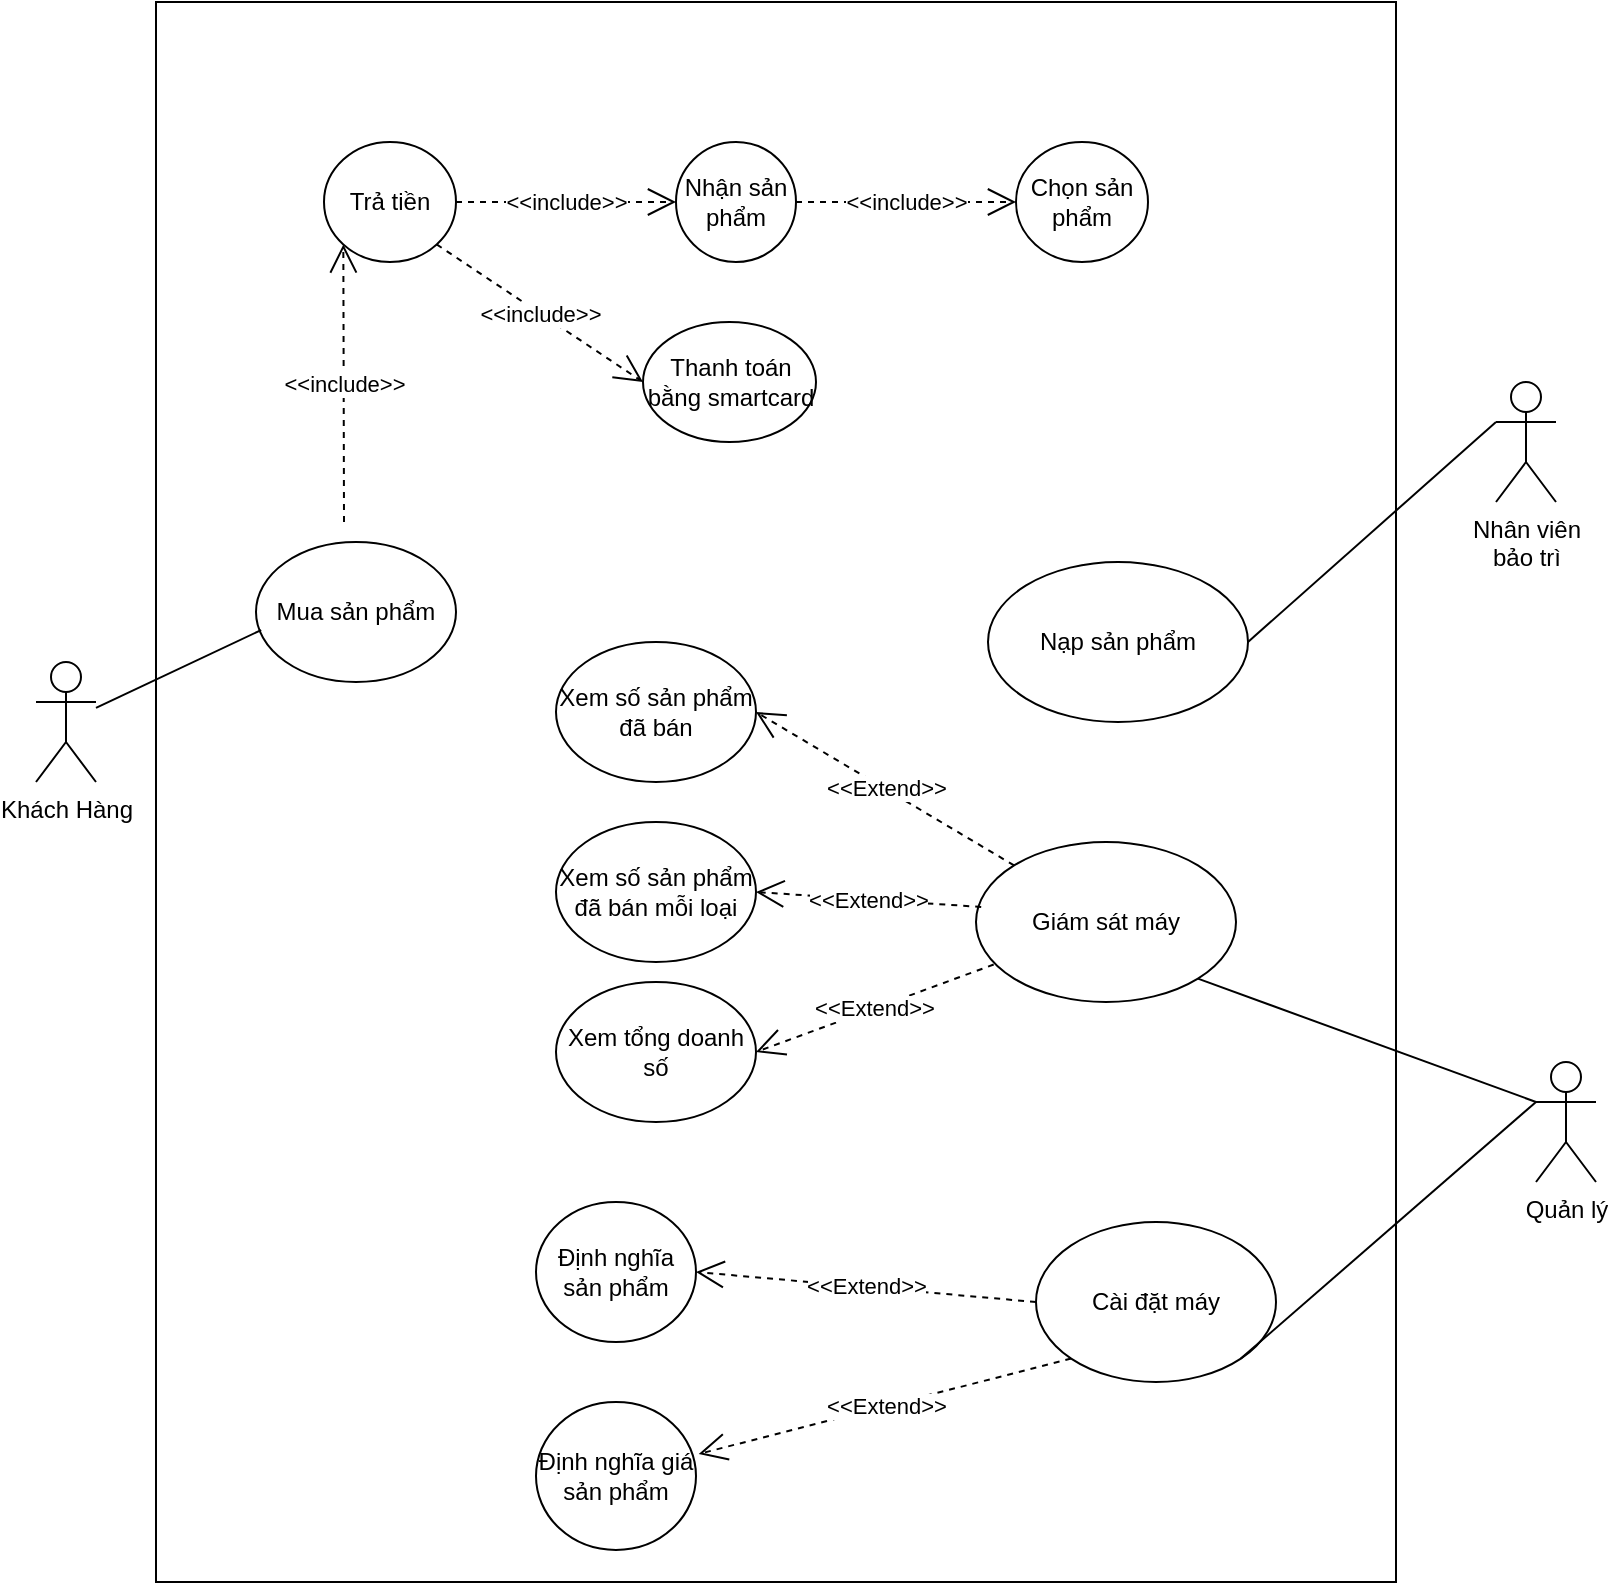 <mxfile version="20.8.20" type="github">
  <diagram name="Trang-1" id="1fvKQeITgAMp1NTGySb4">
    <mxGraphModel dx="2171" dy="2413" grid="1" gridSize="10" guides="1" tooltips="1" connect="1" arrows="1" fold="1" page="1" pageScale="1" pageWidth="827" pageHeight="1169" math="0" shadow="0">
      <root>
        <mxCell id="0" />
        <mxCell id="1" parent="0" />
        <mxCell id="is1j8jJFaSuD51MKp72F-58" value="" style="rounded=0;whiteSpace=wrap;html=1;" vertex="1" parent="1">
          <mxGeometry x="107" y="-1130" width="620" height="790" as="geometry" />
        </mxCell>
        <mxCell id="is1j8jJFaSuD51MKp72F-59" value="Khách Hàng" style="shape=umlActor;verticalLabelPosition=bottom;verticalAlign=top;html=1;outlineConnect=0;" vertex="1" parent="1">
          <mxGeometry x="47" y="-800" width="30" height="60" as="geometry" />
        </mxCell>
        <mxCell id="is1j8jJFaSuD51MKp72F-60" value="Nhân viên&lt;br&gt;bảo trì" style="shape=umlActor;verticalLabelPosition=bottom;verticalAlign=top;html=1;outlineConnect=0;" vertex="1" parent="1">
          <mxGeometry x="777" y="-940" width="30" height="60" as="geometry" />
        </mxCell>
        <mxCell id="is1j8jJFaSuD51MKp72F-61" value="Mua sản phẩm" style="ellipse;whiteSpace=wrap;html=1;" vertex="1" parent="1">
          <mxGeometry x="157" y="-860" width="100" height="70" as="geometry" />
        </mxCell>
        <mxCell id="is1j8jJFaSuD51MKp72F-62" value="Nạp sản phẩm" style="ellipse;whiteSpace=wrap;html=1;" vertex="1" parent="1">
          <mxGeometry x="523" y="-850" width="130" height="80" as="geometry" />
        </mxCell>
        <mxCell id="is1j8jJFaSuD51MKp72F-63" value="Giám sát máy" style="ellipse;whiteSpace=wrap;html=1;" vertex="1" parent="1">
          <mxGeometry x="517" y="-710" width="130" height="80" as="geometry" />
        </mxCell>
        <mxCell id="is1j8jJFaSuD51MKp72F-64" value="Cài đặt máy" style="ellipse;whiteSpace=wrap;html=1;" vertex="1" parent="1">
          <mxGeometry x="547" y="-520" width="120" height="80" as="geometry" />
        </mxCell>
        <mxCell id="is1j8jJFaSuD51MKp72F-65" value="Nhận sản phẩm" style="ellipse;whiteSpace=wrap;html=1;" vertex="1" parent="1">
          <mxGeometry x="367" y="-1060" width="60" height="60" as="geometry" />
        </mxCell>
        <mxCell id="is1j8jJFaSuD51MKp72F-66" value="Chọn sản phẩm" style="ellipse;whiteSpace=wrap;html=1;" vertex="1" parent="1">
          <mxGeometry x="537" y="-1060" width="66" height="60" as="geometry" />
        </mxCell>
        <mxCell id="is1j8jJFaSuD51MKp72F-67" value="Trả tiền" style="ellipse;whiteSpace=wrap;html=1;" vertex="1" parent="1">
          <mxGeometry x="191" y="-1060" width="66" height="60" as="geometry" />
        </mxCell>
        <mxCell id="is1j8jJFaSuD51MKp72F-68" value="" style="endArrow=none;html=1;rounded=0;entryX=0;entryY=0.333;entryDx=0;entryDy=0;entryPerimeter=0;exitX=1;exitY=0.5;exitDx=0;exitDy=0;" edge="1" parent="1" source="is1j8jJFaSuD51MKp72F-62" target="is1j8jJFaSuD51MKp72F-60">
          <mxGeometry width="50" height="50" relative="1" as="geometry">
            <mxPoint x="677" y="-850" as="sourcePoint" />
            <mxPoint x="727" y="-900" as="targetPoint" />
          </mxGeometry>
        </mxCell>
        <mxCell id="is1j8jJFaSuD51MKp72F-69" value="&amp;lt;&amp;lt;include&amp;gt;&amp;gt;" style="endArrow=open;endSize=12;dashed=1;html=1;rounded=0;entryX=0;entryY=1;entryDx=0;entryDy=0;" edge="1" parent="1" target="is1j8jJFaSuD51MKp72F-67">
          <mxGeometry x="-0.008" width="160" relative="1" as="geometry">
            <mxPoint x="201" y="-870" as="sourcePoint" />
            <mxPoint x="407" y="-840" as="targetPoint" />
            <mxPoint as="offset" />
          </mxGeometry>
        </mxCell>
        <mxCell id="is1j8jJFaSuD51MKp72F-70" value="&amp;lt;&amp;lt;include&amp;gt;&amp;gt;" style="endArrow=open;endSize=12;dashed=1;html=1;rounded=0;exitX=1;exitY=0.5;exitDx=0;exitDy=0;" edge="1" parent="1" source="is1j8jJFaSuD51MKp72F-67" target="is1j8jJFaSuD51MKp72F-65">
          <mxGeometry width="160" relative="1" as="geometry">
            <mxPoint x="356" y="-930" as="sourcePoint" />
            <mxPoint x="431" y="-959" as="targetPoint" />
          </mxGeometry>
        </mxCell>
        <mxCell id="is1j8jJFaSuD51MKp72F-71" value="&amp;lt;&amp;lt;include&amp;gt;&amp;gt;" style="endArrow=open;endSize=12;dashed=1;html=1;rounded=0;exitX=1;exitY=0.5;exitDx=0;exitDy=0;entryX=0;entryY=0.5;entryDx=0;entryDy=0;" edge="1" parent="1" source="is1j8jJFaSuD51MKp72F-65" target="is1j8jJFaSuD51MKp72F-66">
          <mxGeometry width="160" relative="1" as="geometry">
            <mxPoint x="373" y="-911" as="sourcePoint" />
            <mxPoint x="398" y="-991" as="targetPoint" />
          </mxGeometry>
        </mxCell>
        <mxCell id="is1j8jJFaSuD51MKp72F-72" value="" style="endArrow=none;html=1;rounded=0;entryX=0.026;entryY=0.629;entryDx=0;entryDy=0;entryPerimeter=0;" edge="1" parent="1" source="is1j8jJFaSuD51MKp72F-59" target="is1j8jJFaSuD51MKp72F-61">
          <mxGeometry width="50" height="50" relative="1" as="geometry">
            <mxPoint x="277" y="-650" as="sourcePoint" />
            <mxPoint x="327" y="-700" as="targetPoint" />
          </mxGeometry>
        </mxCell>
        <mxCell id="is1j8jJFaSuD51MKp72F-73" value="&amp;lt;&amp;lt;Extend&amp;gt;&amp;gt;" style="endArrow=open;endSize=12;dashed=1;html=1;rounded=0;exitX=0;exitY=0.5;exitDx=0;exitDy=0;entryX=1;entryY=0.5;entryDx=0;entryDy=0;" edge="1" parent="1" source="is1j8jJFaSuD51MKp72F-64" target="is1j8jJFaSuD51MKp72F-74">
          <mxGeometry width="160" relative="1" as="geometry">
            <mxPoint x="537" y="-561" as="sourcePoint" />
            <mxPoint x="542.287" y="-650.351" as="targetPoint" />
          </mxGeometry>
        </mxCell>
        <mxCell id="is1j8jJFaSuD51MKp72F-74" value="Định nghĩa sản phẩm" style="ellipse;whiteSpace=wrap;html=1;" vertex="1" parent="1">
          <mxGeometry x="297" y="-530" width="80" height="70" as="geometry" />
        </mxCell>
        <mxCell id="is1j8jJFaSuD51MKp72F-75" value="Định nghĩa giá sản phẩm" style="ellipse;whiteSpace=wrap;html=1;" vertex="1" parent="1">
          <mxGeometry x="297" y="-430" width="80" height="74" as="geometry" />
        </mxCell>
        <mxCell id="is1j8jJFaSuD51MKp72F-76" value="&amp;lt;&amp;lt;Extend&amp;gt;&amp;gt;" style="endArrow=open;endSize=12;dashed=1;html=1;rounded=0;exitX=0;exitY=1;exitDx=0;exitDy=0;entryX=1.017;entryY=0.351;entryDx=0;entryDy=0;entryPerimeter=0;" edge="1" parent="1" source="is1j8jJFaSuD51MKp72F-64" target="is1j8jJFaSuD51MKp72F-75">
          <mxGeometry width="160" relative="1" as="geometry">
            <mxPoint x="565" y="-548" as="sourcePoint" />
            <mxPoint x="475" y="-607" as="targetPoint" />
          </mxGeometry>
        </mxCell>
        <mxCell id="is1j8jJFaSuD51MKp72F-77" value="Quản lý" style="shape=umlActor;verticalLabelPosition=bottom;verticalAlign=top;html=1;outlineConnect=0;" vertex="1" parent="1">
          <mxGeometry x="797" y="-600" width="30" height="60" as="geometry" />
        </mxCell>
        <mxCell id="is1j8jJFaSuD51MKp72F-78" value="" style="endArrow=none;html=1;rounded=0;exitX=1;exitY=1;exitDx=0;exitDy=0;" edge="1" parent="1" source="is1j8jJFaSuD51MKp72F-64">
          <mxGeometry width="50" height="50" relative="1" as="geometry">
            <mxPoint x="660" y="-547" as="sourcePoint" />
            <mxPoint x="797" y="-580" as="targetPoint" />
          </mxGeometry>
        </mxCell>
        <mxCell id="is1j8jJFaSuD51MKp72F-79" value="" style="endArrow=none;html=1;rounded=0;entryX=0;entryY=0.333;entryDx=0;entryDy=0;entryPerimeter=0;exitX=1;exitY=1;exitDx=0;exitDy=0;" edge="1" parent="1" source="is1j8jJFaSuD51MKp72F-63" target="is1j8jJFaSuD51MKp72F-77">
          <mxGeometry width="50" height="50" relative="1" as="geometry">
            <mxPoint x="647" y="-662" as="sourcePoint" />
            <mxPoint x="815" y="-720" as="targetPoint" />
          </mxGeometry>
        </mxCell>
        <mxCell id="is1j8jJFaSuD51MKp72F-80" value="&amp;lt;&amp;lt;Extend&amp;gt;&amp;gt;" style="endArrow=open;endSize=12;dashed=1;html=1;rounded=0;exitX=0.02;exitY=0.406;exitDx=0;exitDy=0;entryX=1;entryY=0.5;entryDx=0;entryDy=0;exitPerimeter=0;" edge="1" parent="1" source="is1j8jJFaSuD51MKp72F-63" target="is1j8jJFaSuD51MKp72F-82">
          <mxGeometry width="160" relative="1" as="geometry">
            <mxPoint x="517" y="-672" as="sourcePoint" />
            <mxPoint x="427" y="-668" as="targetPoint" />
          </mxGeometry>
        </mxCell>
        <mxCell id="is1j8jJFaSuD51MKp72F-81" value="Xem số sản phẩm đã bán" style="ellipse;whiteSpace=wrap;html=1;" vertex="1" parent="1">
          <mxGeometry x="307" y="-810" width="100" height="70" as="geometry" />
        </mxCell>
        <mxCell id="is1j8jJFaSuD51MKp72F-82" value="Xem số sản phẩm đã bán mỗi loại" style="ellipse;whiteSpace=wrap;html=1;" vertex="1" parent="1">
          <mxGeometry x="307" y="-720" width="100" height="70" as="geometry" />
        </mxCell>
        <mxCell id="is1j8jJFaSuD51MKp72F-83" value="Xem tổng doanh số" style="ellipse;whiteSpace=wrap;html=1;" vertex="1" parent="1">
          <mxGeometry x="307" y="-640" width="100" height="70" as="geometry" />
        </mxCell>
        <mxCell id="is1j8jJFaSuD51MKp72F-84" value="&amp;lt;&amp;lt;Extend&amp;gt;&amp;gt;" style="endArrow=open;endSize=12;dashed=1;html=1;rounded=0;exitX=0.068;exitY=0.766;exitDx=0;exitDy=0;entryX=1;entryY=0.5;entryDx=0;entryDy=0;exitPerimeter=0;" edge="1" parent="1" source="is1j8jJFaSuD51MKp72F-63" target="is1j8jJFaSuD51MKp72F-83">
          <mxGeometry x="0.006" width="160" relative="1" as="geometry">
            <mxPoint x="527" y="-662" as="sourcePoint" />
            <mxPoint x="417" y="-675" as="targetPoint" />
            <mxPoint as="offset" />
          </mxGeometry>
        </mxCell>
        <mxCell id="is1j8jJFaSuD51MKp72F-85" value="&amp;lt;&amp;lt;Extend&amp;gt;&amp;gt;" style="endArrow=open;endSize=12;dashed=1;html=1;rounded=0;exitX=0;exitY=0;exitDx=0;exitDy=0;entryX=1;entryY=0.5;entryDx=0;entryDy=0;" edge="1" parent="1" source="is1j8jJFaSuD51MKp72F-63" target="is1j8jJFaSuD51MKp72F-81">
          <mxGeometry width="160" relative="1" as="geometry">
            <mxPoint x="546" y="-777" as="sourcePoint" />
            <mxPoint x="417" y="-740" as="targetPoint" />
          </mxGeometry>
        </mxCell>
        <mxCell id="is1j8jJFaSuD51MKp72F-86" value="&amp;lt;&amp;lt;include&amp;gt;&amp;gt;" style="endArrow=open;endSize=12;dashed=1;html=1;rounded=0;exitX=1;exitY=1;exitDx=0;exitDy=0;entryX=0;entryY=0.5;entryDx=0;entryDy=0;" edge="1" parent="1" source="is1j8jJFaSuD51MKp72F-67" target="is1j8jJFaSuD51MKp72F-87">
          <mxGeometry width="160" relative="1" as="geometry">
            <mxPoint x="257" y="-790" as="sourcePoint" />
            <mxPoint x="417" y="-790" as="targetPoint" />
          </mxGeometry>
        </mxCell>
        <mxCell id="is1j8jJFaSuD51MKp72F-87" value="Thanh toán bằng smartcard" style="ellipse;whiteSpace=wrap;html=1;" vertex="1" parent="1">
          <mxGeometry x="350.5" y="-970" width="86.5" height="60" as="geometry" />
        </mxCell>
      </root>
    </mxGraphModel>
  </diagram>
</mxfile>
